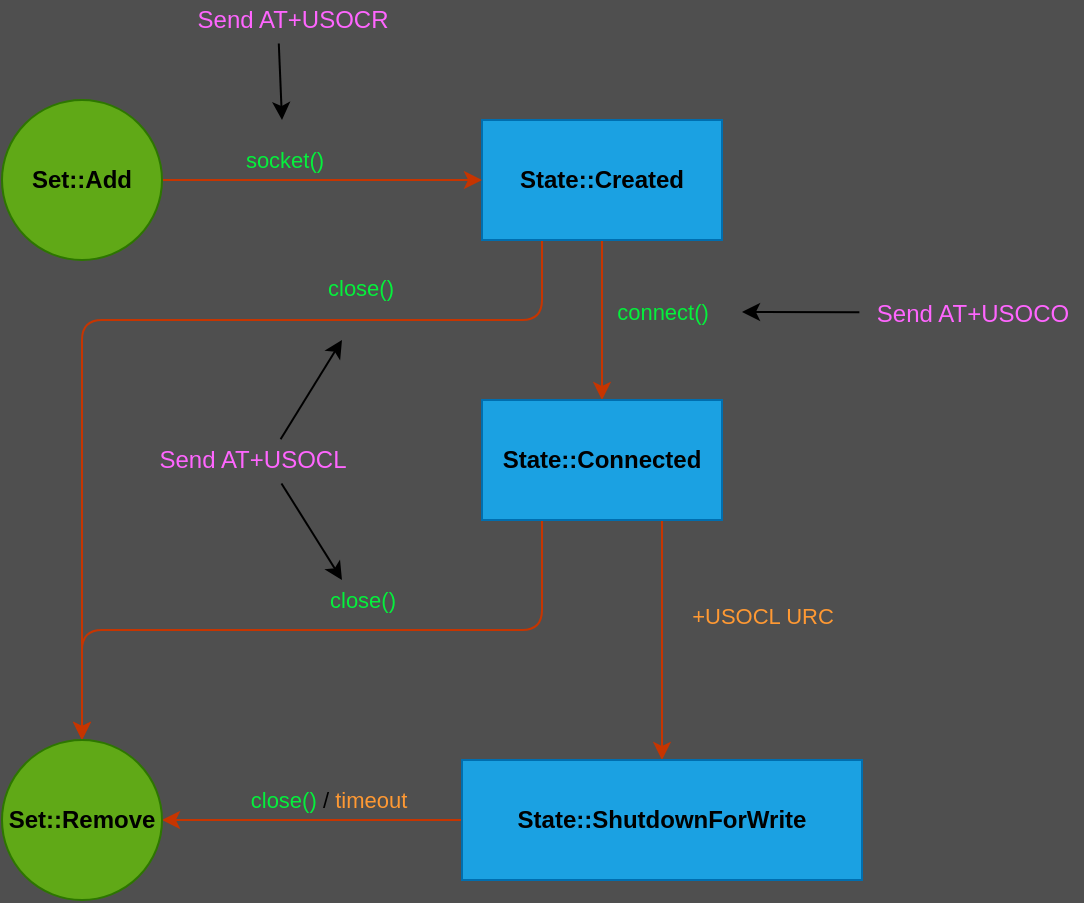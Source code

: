 <mxfile version="13.10.0" type="embed">
    <diagram id="Nr5U4YqZo1rrL3Hh6ka6" name="Page-1">
        <mxGraphModel dx="975" dy="644" grid="1" gridSize="10" guides="1" tooltips="1" connect="1" arrows="1" fold="1" page="1" pageScale="1" pageWidth="1169" pageHeight="827" background="#4F4F4F" math="0" shadow="0">
            <root>
                <mxCell id="0"/>
                <mxCell id="1" parent="0"/>
                <mxCell id="13" style="edgeStyle=orthogonalEdgeStyle;rounded=0;orthogonalLoop=1;jettySize=auto;html=1;entryX=0.5;entryY=0;entryDx=0;entryDy=0;exitX=0.5;exitY=1;exitDx=0;exitDy=0;fillColor=#fa6800;strokeColor=#C73500;" parent="1" source="2" target="3" edge="1">
                    <mxGeometry relative="1" as="geometry"/>
                </mxCell>
                <mxCell id="14" value="connect()" style="edgeLabel;html=1;align=center;verticalAlign=middle;resizable=0;points=[];fontColor=#05F03C;labelBackgroundColor=none;" parent="13" vertex="1" connectable="0">
                    <mxGeometry x="-0.113" y="1" relative="1" as="geometry">
                        <mxPoint x="29" as="offset"/>
                    </mxGeometry>
                </mxCell>
                <mxCell id="25" style="edgeStyle=orthogonalEdgeStyle;rounded=1;orthogonalLoop=1;jettySize=auto;html=1;exitX=0.25;exitY=1;exitDx=0;exitDy=0;entryX=0.5;entryY=0;entryDx=0;entryDy=0;fillColor=#fa6800;strokeColor=#C73500;" edge="1" parent="1" source="2" target="20">
                    <mxGeometry relative="1" as="geometry">
                        <Array as="points">
                            <mxPoint x="600" y="300"/>
                            <mxPoint x="370" y="300"/>
                        </Array>
                    </mxGeometry>
                </mxCell>
                <mxCell id="26" value="close()" style="edgeLabel;html=1;align=center;verticalAlign=middle;resizable=0;points=[];labelBackgroundColor=none;fontColor=#05F03C;" vertex="1" connectable="0" parent="25">
                    <mxGeometry x="-0.454" y="1" relative="1" as="geometry">
                        <mxPoint y="-17" as="offset"/>
                    </mxGeometry>
                </mxCell>
                <mxCell id="2" value="&lt;b&gt;State::Created&lt;/b&gt;" style="rounded=0;whiteSpace=wrap;html=1;fillColor=#1ba1e2;strokeColor=#006EAF;fontColor=#000000;" parent="1" vertex="1">
                    <mxGeometry x="570" y="200" width="120" height="60" as="geometry"/>
                </mxCell>
                <mxCell id="18" style="edgeStyle=orthogonalEdgeStyle;rounded=0;orthogonalLoop=1;jettySize=auto;html=1;exitX=0.75;exitY=1;exitDx=0;exitDy=0;entryX=0.5;entryY=0;entryDx=0;entryDy=0;fillColor=#fa6800;strokeColor=#C73500;" parent="1" source="3" target="5" edge="1">
                    <mxGeometry relative="1" as="geometry"/>
                </mxCell>
                <mxCell id="19" value="+USOCL URC" style="edgeLabel;html=1;align=center;verticalAlign=middle;resizable=0;points=[];fontColor=#FF9933;labelBackgroundColor=none;" parent="18" vertex="1" connectable="0">
                    <mxGeometry x="-0.2" y="2" relative="1" as="geometry">
                        <mxPoint x="48" as="offset"/>
                    </mxGeometry>
                </mxCell>
                <mxCell id="23" style="edgeStyle=orthogonalEdgeStyle;rounded=1;orthogonalLoop=1;jettySize=auto;html=1;exitX=0.25;exitY=1;exitDx=0;exitDy=0;fillColor=#fa6800;strokeColor=#C73500;" parent="1" source="3" target="20" edge="1">
                    <mxGeometry relative="1" as="geometry"/>
                </mxCell>
                <mxCell id="24" value="close()" style="edgeLabel;html=1;align=center;verticalAlign=middle;resizable=0;points=[];fontColor=#05F03C;labelBackgroundColor=none;" parent="23" vertex="1" connectable="0">
                    <mxGeometry x="-0.176" y="-3" relative="1" as="geometry">
                        <mxPoint x="-5" y="-12" as="offset"/>
                    </mxGeometry>
                </mxCell>
                <mxCell id="3" value="&lt;b&gt;State::Connected&lt;/b&gt;" style="rounded=0;whiteSpace=wrap;html=1;fillColor=#1ba1e2;strokeColor=#006EAF;fontColor=#000000;" parent="1" vertex="1">
                    <mxGeometry x="570" y="340" width="120" height="60" as="geometry"/>
                </mxCell>
                <mxCell id="21" style="edgeStyle=orthogonalEdgeStyle;rounded=0;orthogonalLoop=1;jettySize=auto;html=1;exitX=0;exitY=0.5;exitDx=0;exitDy=0;entryX=1;entryY=0.5;entryDx=0;entryDy=0;fillColor=#fa6800;strokeColor=#C73500;" parent="1" source="5" target="20" edge="1">
                    <mxGeometry relative="1" as="geometry"/>
                </mxCell>
                <mxCell id="22" value="&lt;font color=&quot;#05f03c&quot;&gt;close()&lt;/font&gt; / &lt;font color=&quot;#ff9933&quot;&gt;timeout&lt;/font&gt;" style="edgeLabel;html=1;align=center;verticalAlign=middle;resizable=0;points=[];labelBackgroundColor=none;" parent="21" vertex="1" connectable="0">
                    <mxGeometry x="-0.105" y="-1" relative="1" as="geometry">
                        <mxPoint y="-9" as="offset"/>
                    </mxGeometry>
                </mxCell>
                <mxCell id="5" value="&lt;b&gt;State::ShutdownForWrite&lt;/b&gt;" style="rounded=0;whiteSpace=wrap;html=1;fillColor=#1ba1e2;strokeColor=#006EAF;fontColor=#000000;" parent="1" vertex="1">
                    <mxGeometry x="560" y="520" width="200" height="60" as="geometry"/>
                </mxCell>
                <mxCell id="11" style="edgeStyle=orthogonalEdgeStyle;rounded=0;orthogonalLoop=1;jettySize=auto;html=1;entryX=0;entryY=0.5;entryDx=0;entryDy=0;fontColor=#FF9933;strokeColor=#C73500;fillColor=#fa6800;" parent="1" source="10" target="2" edge="1">
                    <mxGeometry relative="1" as="geometry"/>
                </mxCell>
                <mxCell id="12" value="socket()" style="edgeLabel;html=1;align=center;verticalAlign=middle;resizable=0;points=[];fontColor=#05F03C;labelBackgroundColor=none;" parent="11" vertex="1" connectable="0">
                    <mxGeometry x="-0.244" y="3" relative="1" as="geometry">
                        <mxPoint y="-7" as="offset"/>
                    </mxGeometry>
                </mxCell>
                <mxCell id="10" value="Set::Add" style="ellipse;whiteSpace=wrap;html=1;aspect=fixed;fillColor=#60a917;strokeColor=#2D7600;fontColor=#000000;fontStyle=1" parent="1" vertex="1">
                    <mxGeometry x="330" y="190" width="80" height="80" as="geometry"/>
                </mxCell>
                <mxCell id="20" value="Set::Remove" style="ellipse;whiteSpace=wrap;html=1;aspect=fixed;fillColor=#60a917;strokeColor=#2D7600;fontColor=#000000;fontStyle=1" parent="1" vertex="1">
                    <mxGeometry x="330" y="510" width="80" height="80" as="geometry"/>
                </mxCell>
                <mxCell id="27" value="&lt;font&gt;Send AT+USOCL&lt;/font&gt;" style="text;html=1;align=center;verticalAlign=middle;resizable=0;points=[];autosize=1;fontColor=#FF66FF;" vertex="1" parent="1">
                    <mxGeometry x="400" y="360" width="110" height="20" as="geometry"/>
                </mxCell>
                <mxCell id="28" value="" style="endArrow=classic;html=1;fontColor=#FF66FF;exitX=0.63;exitY=-0.019;exitDx=0;exitDy=0;exitPerimeter=0;" edge="1" parent="1" source="27">
                    <mxGeometry width="50" height="50" relative="1" as="geometry">
                        <mxPoint x="470" y="360" as="sourcePoint"/>
                        <mxPoint x="500" y="310" as="targetPoint"/>
                    </mxGeometry>
                </mxCell>
                <mxCell id="29" value="" style="endArrow=classic;html=1;fontColor=#FF66FF;exitX=0.634;exitY=1.086;exitDx=0;exitDy=0;exitPerimeter=0;" edge="1" parent="1" source="27">
                    <mxGeometry width="50" height="50" relative="1" as="geometry">
                        <mxPoint x="480" y="370" as="sourcePoint"/>
                        <mxPoint x="500" y="430" as="targetPoint"/>
                    </mxGeometry>
                </mxCell>
                <mxCell id="30" value="&lt;font&gt;Send AT+USOCO&lt;/font&gt;" style="text;html=1;align=center;verticalAlign=middle;resizable=0;points=[];autosize=1;fontColor=#FF66FF;" vertex="1" parent="1">
                    <mxGeometry x="760" y="287" width="110" height="20" as="geometry"/>
                </mxCell>
                <mxCell id="31" value="&lt;font&gt;Send AT+USOCR&lt;/font&gt;" style="text;html=1;align=center;verticalAlign=middle;resizable=0;points=[];autosize=1;fontColor=#FF66FF;" vertex="1" parent="1">
                    <mxGeometry x="420" y="140" width="110" height="20" as="geometry"/>
                </mxCell>
                <mxCell id="32" value="" style="endArrow=classic;html=1;fontColor=#FF66FF;exitX=-0.012;exitY=0.457;exitDx=0;exitDy=0;exitPerimeter=0;" edge="1" parent="1" source="30">
                    <mxGeometry width="50" height="50" relative="1" as="geometry">
                        <mxPoint x="479.3" y="376.62" as="sourcePoint"/>
                        <mxPoint x="700" y="296" as="targetPoint"/>
                    </mxGeometry>
                </mxCell>
                <mxCell id="33" value="" style="endArrow=classic;html=1;fontColor=#FF66FF;exitX=0.44;exitY=1.086;exitDx=0;exitDy=0;exitPerimeter=0;" edge="1" parent="1" source="31">
                    <mxGeometry width="50" height="50" relative="1" as="geometry">
                        <mxPoint x="475" y="162" as="sourcePoint"/>
                        <mxPoint x="470" y="200" as="targetPoint"/>
                    </mxGeometry>
                </mxCell>
            </root>
        </mxGraphModel>
    </diagram>
</mxfile>